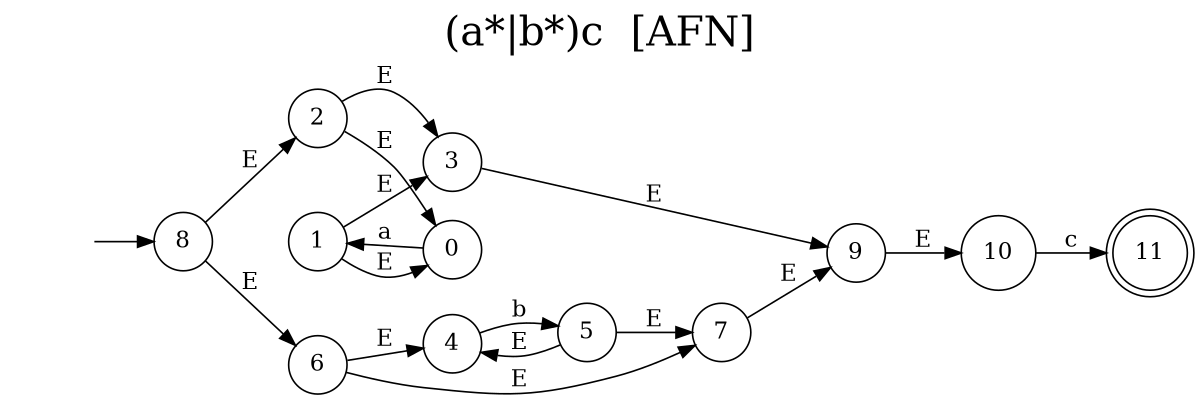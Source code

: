 digraph "Resultado Automata AFN" {
	label = "(a*|b*)c  [AFN]"
	labelloc  =  t
	fontsize  = 25
	rankdir=LR size="8,5"
	node [shape=doublecircle]
	11
	node [shape=circle]
	8
	node [shape=none]
	""
	""-> 8 [label=""]
	node [shape=circle]
	0 -> 1[label="a"]
	1 -> 0[label="E"]
	2 -> 3[label="E"]
	2 -> 0[label="E"]
	1 -> 3[label="E"]
	4 -> 5[label="b"]
	5 -> 4[label="E"]
	6 -> 7[label="E"]
	6 -> 4[label="E"]
	5 -> 7[label="E"]
	8 -> 2[label="E"]
	8 -> 6[label="E"]
	3 -> 9[label="E"]
	7 -> 9[label="E"]
	10 -> 11[label="c"]
	9 -> 10[label="E"]
}
